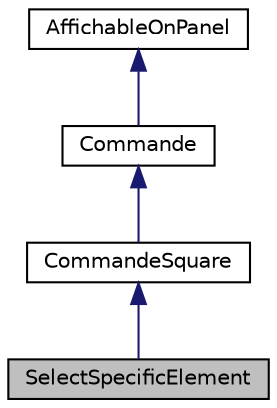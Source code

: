 digraph "SelectSpecificElement"
{
 // LATEX_PDF_SIZE
  edge [fontname="Helvetica",fontsize="10",labelfontname="Helvetica",labelfontsize="10"];
  node [fontname="Helvetica",fontsize="10",shape=record];
  Node1 [label="SelectSpecificElement",height=0.2,width=0.4,color="black", fillcolor="grey75", style="filled", fontcolor="black",tooltip="Permet de choisir un certain element  /!\\ S'ASSURER que elementPourAction passe en argument construct..."];
  Node2 -> Node1 [dir="back",color="midnightblue",fontsize="10",style="solid",fontname="Helvetica"];
  Node2 [label="CommandeSquare",height=0.2,width=0.4,color="black", fillcolor="white", style="filled",URL="$class_commande_square.html",tooltip="commande qu'on peut rajouter en bas à gauche du Dahsboard et qui sont carrees le dashBoard va se char..."];
  Node3 -> Node2 [dir="back",color="midnightblue",fontsize="10",style="solid",fontname="Helvetica"];
  Node3 [label="Commande",height=0.2,width=0.4,color="black", fillcolor="white", style="filled",URL="$class_commande.html",tooltip="classe abstraite permettant de creer des commandes"];
  Node4 -> Node3 [dir="back",color="midnightblue",fontsize="10",style="solid",fontname="Helvetica"];
  Node4 [label="AffichableOnPanel",height=0.2,width=0.4,color="black", fillcolor="white", style="filled",URL="$class_affichable_on_panel.html",tooltip="Classe abstraite qui permet a une classe d'etre affichable de facon fixe sur le panel elle gere le de..."];
}

